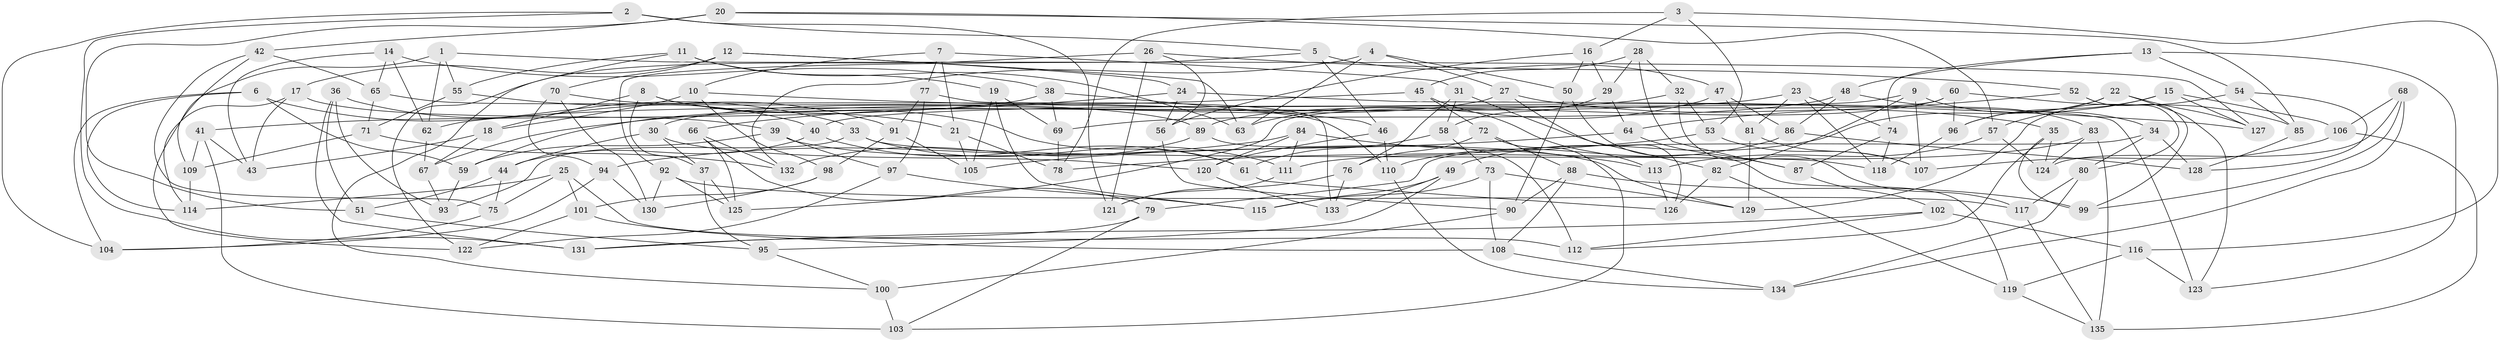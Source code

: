 // coarse degree distribution, {8: 0.19047619047619047, 10: 0.07142857142857142, 12: 0.023809523809523808, 9: 0.11904761904761904, 6: 0.19047619047619047, 5: 0.11904761904761904, 4: 0.09523809523809523, 7: 0.11904761904761904, 11: 0.047619047619047616, 3: 0.023809523809523808}
// Generated by graph-tools (version 1.1) at 2025/53/03/04/25 22:53:35]
// undirected, 135 vertices, 270 edges
graph export_dot {
  node [color=gray90,style=filled];
  1;
  2;
  3;
  4;
  5;
  6;
  7;
  8;
  9;
  10;
  11;
  12;
  13;
  14;
  15;
  16;
  17;
  18;
  19;
  20;
  21;
  22;
  23;
  24;
  25;
  26;
  27;
  28;
  29;
  30;
  31;
  32;
  33;
  34;
  35;
  36;
  37;
  38;
  39;
  40;
  41;
  42;
  43;
  44;
  45;
  46;
  47;
  48;
  49;
  50;
  51;
  52;
  53;
  54;
  55;
  56;
  57;
  58;
  59;
  60;
  61;
  62;
  63;
  64;
  65;
  66;
  67;
  68;
  69;
  70;
  71;
  72;
  73;
  74;
  75;
  76;
  77;
  78;
  79;
  80;
  81;
  82;
  83;
  84;
  85;
  86;
  87;
  88;
  89;
  90;
  91;
  92;
  93;
  94;
  95;
  96;
  97;
  98;
  99;
  100;
  101;
  102;
  103;
  104;
  105;
  106;
  107;
  108;
  109;
  110;
  111;
  112;
  113;
  114;
  115;
  116;
  117;
  118;
  119;
  120;
  121;
  122;
  123;
  124;
  125;
  126;
  127;
  128;
  129;
  130;
  131;
  132;
  133;
  134;
  135;
  1 -- 62;
  1 -- 109;
  1 -- 127;
  1 -- 55;
  2 -- 131;
  2 -- 104;
  2 -- 121;
  2 -- 5;
  3 -- 53;
  3 -- 16;
  3 -- 116;
  3 -- 78;
  4 -- 27;
  4 -- 50;
  4 -- 63;
  4 -- 132;
  5 -- 47;
  5 -- 92;
  5 -- 46;
  6 -- 59;
  6 -- 104;
  6 -- 114;
  6 -- 33;
  7 -- 31;
  7 -- 21;
  7 -- 77;
  7 -- 10;
  8 -- 18;
  8 -- 37;
  8 -- 61;
  8 -- 21;
  9 -- 34;
  9 -- 107;
  9 -- 82;
  9 -- 40;
  10 -- 18;
  10 -- 127;
  10 -- 98;
  11 -- 122;
  11 -- 19;
  11 -- 55;
  11 -- 63;
  12 -- 63;
  12 -- 24;
  12 -- 17;
  12 -- 70;
  13 -- 48;
  13 -- 123;
  13 -- 74;
  13 -- 54;
  14 -- 62;
  14 -- 38;
  14 -- 65;
  14 -- 43;
  15 -- 127;
  15 -- 96;
  15 -- 57;
  15 -- 106;
  16 -- 29;
  16 -- 50;
  16 -- 56;
  17 -- 43;
  17 -- 39;
  17 -- 114;
  18 -- 67;
  18 -- 43;
  19 -- 105;
  19 -- 115;
  19 -- 69;
  20 -- 57;
  20 -- 85;
  20 -- 42;
  20 -- 51;
  21 -- 78;
  21 -- 105;
  22 -- 123;
  22 -- 127;
  22 -- 96;
  22 -- 49;
  23 -- 118;
  23 -- 67;
  23 -- 74;
  23 -- 81;
  24 -- 123;
  24 -- 56;
  24 -- 66;
  25 -- 101;
  25 -- 75;
  25 -- 114;
  25 -- 112;
  26 -- 121;
  26 -- 100;
  26 -- 56;
  26 -- 52;
  27 -- 126;
  27 -- 35;
  27 -- 30;
  28 -- 29;
  28 -- 45;
  28 -- 32;
  28 -- 87;
  29 -- 58;
  29 -- 64;
  30 -- 37;
  30 -- 44;
  30 -- 120;
  31 -- 82;
  31 -- 58;
  31 -- 76;
  32 -- 117;
  32 -- 62;
  32 -- 53;
  33 -- 118;
  33 -- 93;
  33 -- 111;
  34 -- 80;
  34 -- 128;
  34 -- 79;
  35 -- 99;
  35 -- 112;
  35 -- 124;
  36 -- 131;
  36 -- 51;
  36 -- 93;
  36 -- 40;
  37 -- 95;
  37 -- 125;
  38 -- 69;
  38 -- 46;
  38 -- 41;
  39 -- 59;
  39 -- 129;
  39 -- 97;
  40 -- 61;
  40 -- 44;
  41 -- 103;
  41 -- 43;
  41 -- 109;
  42 -- 75;
  42 -- 122;
  42 -- 65;
  44 -- 75;
  44 -- 51;
  45 -- 72;
  45 -- 59;
  45 -- 113;
  46 -- 110;
  46 -- 120;
  47 -- 86;
  47 -- 81;
  47 -- 63;
  48 -- 86;
  48 -- 69;
  48 -- 83;
  49 -- 95;
  49 -- 133;
  49 -- 115;
  50 -- 90;
  50 -- 119;
  51 -- 95;
  52 -- 80;
  52 -- 64;
  52 -- 99;
  53 -- 107;
  53 -- 78;
  54 -- 85;
  54 -- 129;
  54 -- 128;
  55 -- 71;
  55 -- 91;
  56 -- 90;
  57 -- 124;
  57 -- 113;
  58 -- 61;
  58 -- 73;
  59 -- 93;
  60 -- 96;
  60 -- 89;
  60 -- 85;
  60 -- 125;
  61 -- 126;
  62 -- 67;
  64 -- 105;
  64 -- 87;
  65 -- 71;
  65 -- 110;
  66 -- 79;
  66 -- 132;
  66 -- 125;
  67 -- 93;
  68 -- 99;
  68 -- 106;
  68 -- 124;
  68 -- 134;
  69 -- 78;
  70 -- 130;
  70 -- 94;
  70 -- 89;
  71 -- 132;
  71 -- 109;
  72 -- 88;
  72 -- 76;
  72 -- 103;
  73 -- 129;
  73 -- 108;
  73 -- 115;
  74 -- 118;
  74 -- 87;
  75 -- 104;
  76 -- 121;
  76 -- 133;
  77 -- 91;
  77 -- 97;
  77 -- 133;
  79 -- 131;
  79 -- 103;
  80 -- 134;
  80 -- 117;
  81 -- 129;
  81 -- 107;
  82 -- 126;
  82 -- 119;
  83 -- 135;
  83 -- 111;
  83 -- 124;
  84 -- 111;
  84 -- 94;
  84 -- 120;
  84 -- 113;
  85 -- 128;
  86 -- 128;
  86 -- 110;
  87 -- 102;
  88 -- 108;
  88 -- 99;
  88 -- 90;
  89 -- 112;
  89 -- 132;
  90 -- 100;
  91 -- 105;
  91 -- 98;
  92 -- 125;
  92 -- 130;
  92 -- 117;
  94 -- 104;
  94 -- 130;
  95 -- 100;
  96 -- 118;
  97 -- 115;
  97 -- 122;
  98 -- 101;
  98 -- 130;
  100 -- 103;
  101 -- 108;
  101 -- 122;
  102 -- 116;
  102 -- 112;
  102 -- 131;
  106 -- 135;
  106 -- 107;
  108 -- 134;
  109 -- 114;
  110 -- 134;
  111 -- 121;
  113 -- 126;
  116 -- 119;
  116 -- 123;
  117 -- 135;
  119 -- 135;
  120 -- 133;
}
